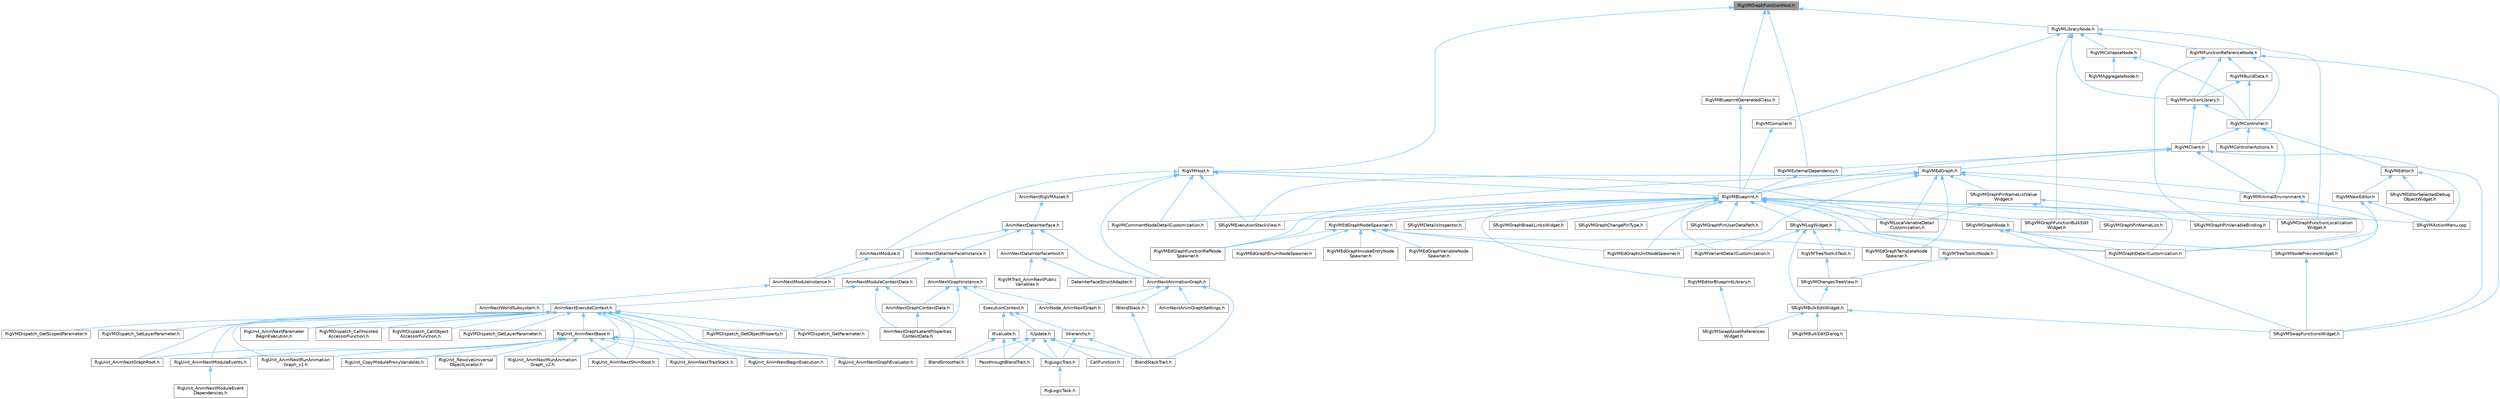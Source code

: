digraph "RigVMGraphFunctionHost.h"
{
 // INTERACTIVE_SVG=YES
 // LATEX_PDF_SIZE
  bgcolor="transparent";
  edge [fontname=Helvetica,fontsize=10,labelfontname=Helvetica,labelfontsize=10];
  node [fontname=Helvetica,fontsize=10,shape=box,height=0.2,width=0.4];
  Node1 [id="Node000001",label="RigVMGraphFunctionHost.h",height=0.2,width=0.4,color="gray40", fillcolor="grey60", style="filled", fontcolor="black",tooltip=" "];
  Node1 -> Node2 [id="edge1_Node000001_Node000002",dir="back",color="steelblue1",style="solid",tooltip=" "];
  Node2 [id="Node000002",label="RigVMBlueprintGeneratedClass.h",height=0.2,width=0.4,color="grey40", fillcolor="white", style="filled",URL="$d4/dec/RigVMBlueprintGeneratedClass_8h.html",tooltip=" "];
  Node2 -> Node3 [id="edge2_Node000002_Node000003",dir="back",color="steelblue1",style="solid",tooltip=" "];
  Node3 [id="Node000003",label="RigVMBlueprint.h",height=0.2,width=0.4,color="grey40", fillcolor="white", style="filled",URL="$df/d44/RigVMBlueprint_8h.html",tooltip=" "];
  Node3 -> Node4 [id="edge3_Node000003_Node000004",dir="back",color="steelblue1",style="solid",tooltip=" "];
  Node4 [id="Node000004",label="RigVMCommentNodeDetailCustomization.h",height=0.2,width=0.4,color="grey40", fillcolor="white", style="filled",URL="$de/ddb/RigVMCommentNodeDetailCustomization_8h.html",tooltip=" "];
  Node3 -> Node5 [id="edge4_Node000003_Node000005",dir="back",color="steelblue1",style="solid",tooltip=" "];
  Node5 [id="Node000005",label="RigVMEdGraphFunctionRefNode\lSpawner.h",height=0.2,width=0.4,color="grey40", fillcolor="white", style="filled",URL="$d3/d16/RigVMEdGraphFunctionRefNodeSpawner_8h.html",tooltip=" "];
  Node3 -> Node6 [id="edge5_Node000003_Node000006",dir="back",color="steelblue1",style="solid",tooltip=" "];
  Node6 [id="Node000006",label="RigVMEdGraphNodeSpawner.h",height=0.2,width=0.4,color="grey40", fillcolor="white", style="filled",URL="$d4/d8b/RigVMEdGraphNodeSpawner_8h.html",tooltip=" "];
  Node6 -> Node7 [id="edge6_Node000006_Node000007",dir="back",color="steelblue1",style="solid",tooltip=" "];
  Node7 [id="Node000007",label="RigVMEdGraphEnumNodeSpawner.h",height=0.2,width=0.4,color="grey40", fillcolor="white", style="filled",URL="$d3/dfd/RigVMEdGraphEnumNodeSpawner_8h.html",tooltip=" "];
  Node6 -> Node5 [id="edge7_Node000006_Node000005",dir="back",color="steelblue1",style="solid",tooltip=" "];
  Node6 -> Node8 [id="edge8_Node000006_Node000008",dir="back",color="steelblue1",style="solid",tooltip=" "];
  Node8 [id="Node000008",label="RigVMEdGraphInvokeEntryNode\lSpawner.h",height=0.2,width=0.4,color="grey40", fillcolor="white", style="filled",URL="$d9/de6/RigVMEdGraphInvokeEntryNodeSpawner_8h.html",tooltip=" "];
  Node6 -> Node9 [id="edge9_Node000006_Node000009",dir="back",color="steelblue1",style="solid",tooltip=" "];
  Node9 [id="Node000009",label="RigVMEdGraphTemplateNode\lSpawner.h",height=0.2,width=0.4,color="grey40", fillcolor="white", style="filled",URL="$d9/d6c/RigVMEdGraphTemplateNodeSpawner_8h.html",tooltip=" "];
  Node6 -> Node10 [id="edge10_Node000006_Node000010",dir="back",color="steelblue1",style="solid",tooltip=" "];
  Node10 [id="Node000010",label="RigVMEdGraphUnitNodeSpawner.h",height=0.2,width=0.4,color="grey40", fillcolor="white", style="filled",URL="$d3/d6b/RigVMEdGraphUnitNodeSpawner_8h.html",tooltip=" "];
  Node6 -> Node11 [id="edge11_Node000006_Node000011",dir="back",color="steelblue1",style="solid",tooltip=" "];
  Node11 [id="Node000011",label="RigVMEdGraphVariableNode\lSpawner.h",height=0.2,width=0.4,color="grey40", fillcolor="white", style="filled",URL="$d0/d83/RigVMEdGraphVariableNodeSpawner_8h.html",tooltip=" "];
  Node3 -> Node10 [id="edge12_Node000003_Node000010",dir="back",color="steelblue1",style="solid",tooltip=" "];
  Node3 -> Node12 [id="edge13_Node000003_Node000012",dir="back",color="steelblue1",style="solid",tooltip=" "];
  Node12 [id="Node000012",label="RigVMEditorBlueprintLibrary.h",height=0.2,width=0.4,color="grey40", fillcolor="white", style="filled",URL="$d9/d31/RigVMEditorBlueprintLibrary_8h.html",tooltip=" "];
  Node12 -> Node13 [id="edge14_Node000012_Node000013",dir="back",color="steelblue1",style="solid",tooltip=" "];
  Node13 [id="Node000013",label="SRigVMSwapAssetReferences\lWidget.h",height=0.2,width=0.4,color="grey40", fillcolor="white", style="filled",URL="$db/d3f/SRigVMSwapAssetReferencesWidget_8h.html",tooltip=" "];
  Node3 -> Node14 [id="edge15_Node000003_Node000014",dir="back",color="steelblue1",style="solid",tooltip=" "];
  Node14 [id="Node000014",label="RigVMGraphDetailCustomization.h",height=0.2,width=0.4,color="grey40", fillcolor="white", style="filled",URL="$da/d8c/RigVMGraphDetailCustomization_8h.html",tooltip=" "];
  Node3 -> Node15 [id="edge16_Node000003_Node000015",dir="back",color="steelblue1",style="solid",tooltip=" "];
  Node15 [id="Node000015",label="RigVMLocalVariableDetail\lCustomization.h",height=0.2,width=0.4,color="grey40", fillcolor="white", style="filled",URL="$de/de8/RigVMLocalVariableDetailCustomization_8h.html",tooltip=" "];
  Node3 -> Node16 [id="edge17_Node000003_Node000016",dir="back",color="steelblue1",style="solid",tooltip=" "];
  Node16 [id="Node000016",label="RigVMTreeToolkitNode.h",height=0.2,width=0.4,color="grey40", fillcolor="white", style="filled",URL="$dc/d84/RigVMTreeToolkitNode_8h.html",tooltip=" "];
  Node16 -> Node17 [id="edge18_Node000016_Node000017",dir="back",color="steelblue1",style="solid",tooltip=" "];
  Node17 [id="Node000017",label="SRigVMChangesTreeView.h",height=0.2,width=0.4,color="grey40", fillcolor="white", style="filled",URL="$dd/d83/SRigVMChangesTreeView_8h.html",tooltip=" "];
  Node17 -> Node18 [id="edge19_Node000017_Node000018",dir="back",color="steelblue1",style="solid",tooltip=" "];
  Node18 [id="Node000018",label="SRigVMBulkEditWidget.h",height=0.2,width=0.4,color="grey40", fillcolor="white", style="filled",URL="$d7/dab/SRigVMBulkEditWidget_8h.html",tooltip=" "];
  Node18 -> Node19 [id="edge20_Node000018_Node000019",dir="back",color="steelblue1",style="solid",tooltip=" "];
  Node19 [id="Node000019",label="SRigVMBulkEditDialog.h",height=0.2,width=0.4,color="grey40", fillcolor="white", style="filled",URL="$dd/d89/SRigVMBulkEditDialog_8h.html",tooltip=" "];
  Node18 -> Node13 [id="edge21_Node000018_Node000013",dir="back",color="steelblue1",style="solid",tooltip=" "];
  Node18 -> Node20 [id="edge22_Node000018_Node000020",dir="back",color="steelblue1",style="solid",tooltip=" "];
  Node20 [id="Node000020",label="SRigVMSwapFunctionsWidget.h",height=0.2,width=0.4,color="grey40", fillcolor="white", style="filled",URL="$d0/da2/SRigVMSwapFunctionsWidget_8h.html",tooltip=" "];
  Node3 -> Node21 [id="edge23_Node000003_Node000021",dir="back",color="steelblue1",style="solid",tooltip=" "];
  Node21 [id="Node000021",label="RigVMVariantDetailCustomization.h",height=0.2,width=0.4,color="grey40", fillcolor="white", style="filled",URL="$d2/db8/RigVMVariantDetailCustomization_8h.html",tooltip=" "];
  Node3 -> Node22 [id="edge24_Node000003_Node000022",dir="back",color="steelblue1",style="solid",tooltip=" "];
  Node22 [id="Node000022",label="SRigVMActionMenu.cpp",height=0.2,width=0.4,color="grey40", fillcolor="white", style="filled",URL="$dc/d4c/SRigVMActionMenu_8cpp.html",tooltip=" "];
  Node3 -> Node23 [id="edge25_Node000003_Node000023",dir="back",color="steelblue1",style="solid",tooltip=" "];
  Node23 [id="Node000023",label="SRigVMDetailsInspector.h",height=0.2,width=0.4,color="grey40", fillcolor="white", style="filled",URL="$df/dfb/SRigVMDetailsInspector_8h.html",tooltip=" "];
  Node3 -> Node24 [id="edge26_Node000003_Node000024",dir="back",color="steelblue1",style="solid",tooltip=" "];
  Node24 [id="Node000024",label="SRigVMExecutionStackView.h",height=0.2,width=0.4,color="grey40", fillcolor="white", style="filled",URL="$d9/d2b/SRigVMExecutionStackView_8h.html",tooltip=" "];
  Node3 -> Node25 [id="edge27_Node000003_Node000025",dir="back",color="steelblue1",style="solid",tooltip=" "];
  Node25 [id="Node000025",label="SRigVMGraphBreakLinksWidget.h",height=0.2,width=0.4,color="grey40", fillcolor="white", style="filled",URL="$d8/d4a/SRigVMGraphBreakLinksWidget_8h.html",tooltip=" "];
  Node3 -> Node26 [id="edge28_Node000003_Node000026",dir="back",color="steelblue1",style="solid",tooltip=" "];
  Node26 [id="Node000026",label="SRigVMGraphChangePinType.h",height=0.2,width=0.4,color="grey40", fillcolor="white", style="filled",URL="$d4/da7/SRigVMGraphChangePinType_8h.html",tooltip=" "];
  Node3 -> Node27 [id="edge29_Node000003_Node000027",dir="back",color="steelblue1",style="solid",tooltip=" "];
  Node27 [id="Node000027",label="SRigVMGraphFunctionBulkEdit\lWidget.h",height=0.2,width=0.4,color="grey40", fillcolor="white", style="filled",URL="$db/dbf/SRigVMGraphFunctionBulkEditWidget_8h.html",tooltip=" "];
  Node3 -> Node28 [id="edge30_Node000003_Node000028",dir="back",color="steelblue1",style="solid",tooltip=" "];
  Node28 [id="Node000028",label="SRigVMGraphFunctionLocalization\lWidget.h",height=0.2,width=0.4,color="grey40", fillcolor="white", style="filled",URL="$dd/d59/SRigVMGraphFunctionLocalizationWidget_8h.html",tooltip=" "];
  Node3 -> Node29 [id="edge31_Node000003_Node000029",dir="back",color="steelblue1",style="solid",tooltip=" "];
  Node29 [id="Node000029",label="SRigVMGraphNode.h",height=0.2,width=0.4,color="grey40", fillcolor="white", style="filled",URL="$d0/d1e/SRigVMGraphNode_8h.html",tooltip=" "];
  Node29 -> Node14 [id="edge32_Node000029_Node000014",dir="back",color="steelblue1",style="solid",tooltip=" "];
  Node29 -> Node30 [id="edge33_Node000029_Node000030",dir="back",color="steelblue1",style="solid",tooltip=" "];
  Node30 [id="Node000030",label="SRigVMNodePreviewWidget.h",height=0.2,width=0.4,color="grey40", fillcolor="white", style="filled",URL="$d5/d72/SRigVMNodePreviewWidget_8h.html",tooltip=" "];
  Node30 -> Node20 [id="edge34_Node000030_Node000020",dir="back",color="steelblue1",style="solid",tooltip=" "];
  Node29 -> Node20 [id="edge35_Node000029_Node000020",dir="back",color="steelblue1",style="solid",tooltip=" "];
  Node3 -> Node31 [id="edge36_Node000003_Node000031",dir="back",color="steelblue1",style="solid",tooltip=" "];
  Node31 [id="Node000031",label="SRigVMGraphPinUserDataPath.h",height=0.2,width=0.4,color="grey40", fillcolor="white", style="filled",URL="$d5/d31/SRigVMGraphPinUserDataPath_8h.html",tooltip=" "];
  Node3 -> Node32 [id="edge37_Node000003_Node000032",dir="back",color="steelblue1",style="solid",tooltip=" "];
  Node32 [id="Node000032",label="SRigVMGraphPinVariableBinding.h",height=0.2,width=0.4,color="grey40", fillcolor="white", style="filled",URL="$db/dca/SRigVMGraphPinVariableBinding_8h.html",tooltip=" "];
  Node3 -> Node33 [id="edge38_Node000003_Node000033",dir="back",color="steelblue1",style="solid",tooltip=" "];
  Node33 [id="Node000033",label="SRigVMLogWidget.h",height=0.2,width=0.4,color="grey40", fillcolor="white", style="filled",URL="$d9/dab/SRigVMLogWidget_8h.html",tooltip=" "];
  Node33 -> Node14 [id="edge39_Node000033_Node000014",dir="back",color="steelblue1",style="solid",tooltip=" "];
  Node33 -> Node34 [id="edge40_Node000033_Node000034",dir="back",color="steelblue1",style="solid",tooltip=" "];
  Node34 [id="Node000034",label="RigVMTreeToolkitTask.h",height=0.2,width=0.4,color="grey40", fillcolor="white", style="filled",URL="$d1/dd5/RigVMTreeToolkitTask_8h.html",tooltip=" "];
  Node34 -> Node17 [id="edge41_Node000034_Node000017",dir="back",color="steelblue1",style="solid",tooltip=" "];
  Node33 -> Node21 [id="edge42_Node000033_Node000021",dir="back",color="steelblue1",style="solid",tooltip=" "];
  Node33 -> Node18 [id="edge43_Node000033_Node000018",dir="back",color="steelblue1",style="solid",tooltip=" "];
  Node1 -> Node35 [id="edge44_Node000001_Node000035",dir="back",color="steelblue1",style="solid",tooltip=" "];
  Node35 [id="Node000035",label="RigVMExternalDependency.h",height=0.2,width=0.4,color="grey40", fillcolor="white", style="filled",URL="$d2/d83/RigVMExternalDependency_8h.html",tooltip=" "];
  Node35 -> Node3 [id="edge45_Node000035_Node000003",dir="back",color="steelblue1",style="solid",tooltip=" "];
  Node1 -> Node36 [id="edge46_Node000001_Node000036",dir="back",color="steelblue1",style="solid",tooltip=" "];
  Node36 [id="Node000036",label="RigVMHost.h",height=0.2,width=0.4,color="grey40", fillcolor="white", style="filled",URL="$d5/d04/RigVMHost_8h.html",tooltip=" "];
  Node36 -> Node37 [id="edge47_Node000036_Node000037",dir="back",color="steelblue1",style="solid",tooltip=" "];
  Node37 [id="Node000037",label="AnimNextAnimationGraph.h",height=0.2,width=0.4,color="grey40", fillcolor="white", style="filled",URL="$d4/dc3/AnimNextAnimationGraph_8h.html",tooltip=" "];
  Node37 -> Node38 [id="edge48_Node000037_Node000038",dir="back",color="steelblue1",style="solid",tooltip=" "];
  Node38 [id="Node000038",label="AnimNextAnimGraphSettings.h",height=0.2,width=0.4,color="grey40", fillcolor="white", style="filled",URL="$d9/da8/AnimNextAnimGraphSettings_8h.html",tooltip=" "];
  Node37 -> Node39 [id="edge49_Node000037_Node000039",dir="back",color="steelblue1",style="solid",tooltip=" "];
  Node39 [id="Node000039",label="AnimNode_AnimNextGraph.h",height=0.2,width=0.4,color="grey40", fillcolor="white", style="filled",URL="$d5/d20/AnimNode__AnimNextGraph_8h.html",tooltip=" "];
  Node37 -> Node40 [id="edge50_Node000037_Node000040",dir="back",color="steelblue1",style="solid",tooltip=" "];
  Node40 [id="Node000040",label="BlendStackTrait.h",height=0.2,width=0.4,color="grey40", fillcolor="white", style="filled",URL="$dd/dc9/BlendStackTrait_8h.html",tooltip=" "];
  Node37 -> Node41 [id="edge51_Node000037_Node000041",dir="back",color="steelblue1",style="solid",tooltip=" "];
  Node41 [id="Node000041",label="IBlendStack.h",height=0.2,width=0.4,color="grey40", fillcolor="white", style="filled",URL="$df/d73/IBlendStack_8h.html",tooltip=" "];
  Node41 -> Node40 [id="edge52_Node000041_Node000040",dir="back",color="steelblue1",style="solid",tooltip=" "];
  Node36 -> Node42 [id="edge53_Node000036_Node000042",dir="back",color="steelblue1",style="solid",tooltip=" "];
  Node42 [id="Node000042",label="AnimNextModule.h",height=0.2,width=0.4,color="grey40", fillcolor="white", style="filled",URL="$d1/dac/AnimNextModule_8h.html",tooltip=" "];
  Node42 -> Node43 [id="edge54_Node000042_Node000043",dir="back",color="steelblue1",style="solid",tooltip=" "];
  Node43 [id="Node000043",label="AnimNextModuleInstance.h",height=0.2,width=0.4,color="grey40", fillcolor="white", style="filled",URL="$d7/dbe/AnimNextModuleInstance_8h.html",tooltip=" "];
  Node43 -> Node44 [id="edge55_Node000043_Node000044",dir="back",color="steelblue1",style="solid",tooltip=" "];
  Node44 [id="Node000044",label="AnimNextWorldSubsystem.h",height=0.2,width=0.4,color="grey40", fillcolor="white", style="filled",URL="$df/d2f/AnimNextWorldSubsystem_8h.html",tooltip=" "];
  Node36 -> Node45 [id="edge56_Node000036_Node000045",dir="back",color="steelblue1",style="solid",tooltip=" "];
  Node45 [id="Node000045",label="AnimNextRigVMAsset.h",height=0.2,width=0.4,color="grey40", fillcolor="white", style="filled",URL="$d8/d0c/AnimNextRigVMAsset_8h.html",tooltip=" "];
  Node45 -> Node46 [id="edge57_Node000045_Node000046",dir="back",color="steelblue1",style="solid",tooltip=" "];
  Node46 [id="Node000046",label="AnimNextDataInterface.h",height=0.2,width=0.4,color="grey40", fillcolor="white", style="filled",URL="$d6/d96/AnimNextDataInterface_8h.html",tooltip=" "];
  Node46 -> Node37 [id="edge58_Node000046_Node000037",dir="back",color="steelblue1",style="solid",tooltip=" "];
  Node46 -> Node47 [id="edge59_Node000046_Node000047",dir="back",color="steelblue1",style="solid",tooltip=" "];
  Node47 [id="Node000047",label="AnimNextDataInterfaceHost.h",height=0.2,width=0.4,color="grey40", fillcolor="white", style="filled",URL="$d8/d6b/AnimNextDataInterfaceHost_8h.html",tooltip=" "];
  Node47 -> Node48 [id="edge60_Node000047_Node000048",dir="back",color="steelblue1",style="solid",tooltip=" "];
  Node48 [id="Node000048",label="DataInterfaceStructAdapter.h",height=0.2,width=0.4,color="grey40", fillcolor="white", style="filled",URL="$d9/ded/DataInterfaceStructAdapter_8h.html",tooltip=" "];
  Node47 -> Node49 [id="edge61_Node000047_Node000049",dir="back",color="steelblue1",style="solid",tooltip=" "];
  Node49 [id="Node000049",label="RigVMTrait_AnimNextPublic\lVariables.h",height=0.2,width=0.4,color="grey40", fillcolor="white", style="filled",URL="$d8/d5a/RigVMTrait__AnimNextPublicVariables_8h.html",tooltip=" "];
  Node46 -> Node50 [id="edge62_Node000046_Node000050",dir="back",color="steelblue1",style="solid",tooltip=" "];
  Node50 [id="Node000050",label="AnimNextDataInterfaceInstance.h",height=0.2,width=0.4,color="grey40", fillcolor="white", style="filled",URL="$d4/dc0/AnimNextDataInterfaceInstance_8h.html",tooltip=" "];
  Node50 -> Node51 [id="edge63_Node000050_Node000051",dir="back",color="steelblue1",style="solid",tooltip=" "];
  Node51 [id="Node000051",label="AnimNextGraphInstance.h",height=0.2,width=0.4,color="grey40", fillcolor="white", style="filled",URL="$df/d5e/AnimNextGraphInstance_8h.html",tooltip=" "];
  Node51 -> Node52 [id="edge64_Node000051_Node000052",dir="back",color="steelblue1",style="solid",tooltip=" "];
  Node52 [id="Node000052",label="AnimNextGraphContextData.h",height=0.2,width=0.4,color="grey40", fillcolor="white", style="filled",URL="$d6/d0a/AnimNextGraphContextData_8h.html",tooltip=" "];
  Node52 -> Node53 [id="edge65_Node000052_Node000053",dir="back",color="steelblue1",style="solid",tooltip=" "];
  Node53 [id="Node000053",label="AnimNextGraphLatentProperties\lContextData.h",height=0.2,width=0.4,color="grey40", fillcolor="white", style="filled",URL="$da/d49/AnimNextGraphLatentPropertiesContextData_8h.html",tooltip=" "];
  Node51 -> Node53 [id="edge66_Node000051_Node000053",dir="back",color="steelblue1",style="solid",tooltip=" "];
  Node51 -> Node39 [id="edge67_Node000051_Node000039",dir="back",color="steelblue1",style="solid",tooltip=" "];
  Node51 -> Node54 [id="edge68_Node000051_Node000054",dir="back",color="steelblue1",style="solid",tooltip=" "];
  Node54 [id="Node000054",label="ExecutionContext.h",height=0.2,width=0.4,color="grey40", fillcolor="white", style="filled",URL="$d2/da1/ExecutionContext_8h.html",tooltip=" "];
  Node54 -> Node55 [id="edge69_Node000054_Node000055",dir="back",color="steelblue1",style="solid",tooltip=" "];
  Node55 [id="Node000055",label="IEvaluate.h",height=0.2,width=0.4,color="grey40", fillcolor="white", style="filled",URL="$d8/d35/IEvaluate_8h.html",tooltip=" "];
  Node55 -> Node56 [id="edge70_Node000055_Node000056",dir="back",color="steelblue1",style="solid",tooltip=" "];
  Node56 [id="Node000056",label="BlendSmoother.h",height=0.2,width=0.4,color="grey40", fillcolor="white", style="filled",URL="$d8/d3e/BlendSmoother_8h.html",tooltip=" "];
  Node55 -> Node57 [id="edge71_Node000055_Node000057",dir="back",color="steelblue1",style="solid",tooltip=" "];
  Node57 [id="Node000057",label="PassthroughBlendTrait.h",height=0.2,width=0.4,color="grey40", fillcolor="white", style="filled",URL="$d7/d0b/PassthroughBlendTrait_8h.html",tooltip=" "];
  Node55 -> Node58 [id="edge72_Node000055_Node000058",dir="back",color="steelblue1",style="solid",tooltip=" "];
  Node58 [id="Node000058",label="RigLogicTrait.h",height=0.2,width=0.4,color="grey40", fillcolor="white", style="filled",URL="$d7/dfd/RigLogicTrait_8h.html",tooltip=" "];
  Node58 -> Node59 [id="edge73_Node000058_Node000059",dir="back",color="steelblue1",style="solid",tooltip=" "];
  Node59 [id="Node000059",label="RigLogicTask.h",height=0.2,width=0.4,color="grey40", fillcolor="white", style="filled",URL="$dd/de7/RigLogicTask_8h.html",tooltip=" "];
  Node54 -> Node60 [id="edge74_Node000054_Node000060",dir="back",color="steelblue1",style="solid",tooltip=" "];
  Node60 [id="Node000060",label="IHierarchy.h",height=0.2,width=0.4,color="grey40", fillcolor="white", style="filled",URL="$d6/d76/IHierarchy_8h.html",tooltip=" "];
  Node60 -> Node40 [id="edge75_Node000060_Node000040",dir="back",color="steelblue1",style="solid",tooltip=" "];
  Node60 -> Node58 [id="edge76_Node000060_Node000058",dir="back",color="steelblue1",style="solid",tooltip=" "];
  Node54 -> Node61 [id="edge77_Node000054_Node000061",dir="back",color="steelblue1",style="solid",tooltip=" "];
  Node61 [id="Node000061",label="IUpdate.h",height=0.2,width=0.4,color="grey40", fillcolor="white", style="filled",URL="$d9/d18/IUpdate_8h.html",tooltip=" "];
  Node61 -> Node56 [id="edge78_Node000061_Node000056",dir="back",color="steelblue1",style="solid",tooltip=" "];
  Node61 -> Node40 [id="edge79_Node000061_Node000040",dir="back",color="steelblue1",style="solid",tooltip=" "];
  Node61 -> Node62 [id="edge80_Node000061_Node000062",dir="back",color="steelblue1",style="solid",tooltip=" "];
  Node62 [id="Node000062",label="CallFunction.h",height=0.2,width=0.4,color="grey40", fillcolor="white", style="filled",URL="$d0/dcd/CallFunction_8h.html",tooltip=" "];
  Node61 -> Node57 [id="edge81_Node000061_Node000057",dir="back",color="steelblue1",style="solid",tooltip=" "];
  Node61 -> Node58 [id="edge82_Node000061_Node000058",dir="back",color="steelblue1",style="solid",tooltip=" "];
  Node50 -> Node63 [id="edge83_Node000050_Node000063",dir="back",color="steelblue1",style="solid",tooltip=" "];
  Node63 [id="Node000063",label="AnimNextModuleContextData.h",height=0.2,width=0.4,color="grey40", fillcolor="white", style="filled",URL="$d8/d3c/AnimNextModuleContextData_8h.html",tooltip=" "];
  Node63 -> Node64 [id="edge84_Node000063_Node000064",dir="back",color="steelblue1",style="solid",tooltip=" "];
  Node64 [id="Node000064",label="AnimNextExecuteContext.h",height=0.2,width=0.4,color="grey40", fillcolor="white", style="filled",URL="$de/da5/AnimNextExecuteContext_8h.html",tooltip=" "];
  Node64 -> Node65 [id="edge85_Node000064_Node000065",dir="back",color="steelblue1",style="solid",tooltip=" "];
  Node65 [id="Node000065",label="RigUnit_AnimNextBase.h",height=0.2,width=0.4,color="grey40", fillcolor="white", style="filled",URL="$df/d32/RigUnit__AnimNextBase_8h.html",tooltip=" "];
  Node65 -> Node66 [id="edge86_Node000065_Node000066",dir="back",color="steelblue1",style="solid",tooltip=" "];
  Node66 [id="Node000066",label="RigUnit_AnimNextBeginExecution.h",height=0.2,width=0.4,color="grey40", fillcolor="white", style="filled",URL="$df/d5a/RigUnit__AnimNextBeginExecution_8h.html",tooltip=" "];
  Node65 -> Node67 [id="edge87_Node000065_Node000067",dir="back",color="steelblue1",style="solid",tooltip=" "];
  Node67 [id="Node000067",label="RigUnit_AnimNextGraphEvaluator.h",height=0.2,width=0.4,color="grey40", fillcolor="white", style="filled",URL="$db/dea/RigUnit__AnimNextGraphEvaluator_8h.html",tooltip=" "];
  Node65 -> Node68 [id="edge88_Node000065_Node000068",dir="back",color="steelblue1",style="solid",tooltip=" "];
  Node68 [id="Node000068",label="RigUnit_AnimNextGraphRoot.h",height=0.2,width=0.4,color="grey40", fillcolor="white", style="filled",URL="$db/db2/RigUnit__AnimNextGraphRoot_8h.html",tooltip=" "];
  Node65 -> Node69 [id="edge89_Node000065_Node000069",dir="back",color="steelblue1",style="solid",tooltip=" "];
  Node69 [id="Node000069",label="RigUnit_AnimNextModuleEvents.h",height=0.2,width=0.4,color="grey40", fillcolor="white", style="filled",URL="$db/d6a/RigUnit__AnimNextModuleEvents_8h.html",tooltip=" "];
  Node69 -> Node70 [id="edge90_Node000069_Node000070",dir="back",color="steelblue1",style="solid",tooltip=" "];
  Node70 [id="Node000070",label="RigUnit_AnimNextModuleEvent\lDependencies.h",height=0.2,width=0.4,color="grey40", fillcolor="white", style="filled",URL="$d3/dde/RigUnit__AnimNextModuleEventDependencies_8h.html",tooltip=" "];
  Node65 -> Node71 [id="edge91_Node000065_Node000071",dir="back",color="steelblue1",style="solid",tooltip=" "];
  Node71 [id="Node000071",label="RigUnit_AnimNextRunAnimation\lGraph_v1.h",height=0.2,width=0.4,color="grey40", fillcolor="white", style="filled",URL="$d1/df7/RigUnit__AnimNextRunAnimationGraph__v1_8h.html",tooltip=" "];
  Node65 -> Node72 [id="edge92_Node000065_Node000072",dir="back",color="steelblue1",style="solid",tooltip=" "];
  Node72 [id="Node000072",label="RigUnit_AnimNextRunAnimation\lGraph_v2.h",height=0.2,width=0.4,color="grey40", fillcolor="white", style="filled",URL="$d6/d84/RigUnit__AnimNextRunAnimationGraph__v2_8h.html",tooltip=" "];
  Node65 -> Node73 [id="edge93_Node000065_Node000073",dir="back",color="steelblue1",style="solid",tooltip=" "];
  Node73 [id="Node000073",label="RigUnit_AnimNextShimRoot.h",height=0.2,width=0.4,color="grey40", fillcolor="white", style="filled",URL="$de/d67/RigUnit__AnimNextShimRoot_8h.html",tooltip=" "];
  Node65 -> Node74 [id="edge94_Node000065_Node000074",dir="back",color="steelblue1",style="solid",tooltip=" "];
  Node74 [id="Node000074",label="RigUnit_AnimNextTraitStack.h",height=0.2,width=0.4,color="grey40", fillcolor="white", style="filled",URL="$d0/d14/RigUnit__AnimNextTraitStack_8h.html",tooltip=" "];
  Node65 -> Node75 [id="edge95_Node000065_Node000075",dir="back",color="steelblue1",style="solid",tooltip=" "];
  Node75 [id="Node000075",label="RigUnit_CopyModuleProxyVariables.h",height=0.2,width=0.4,color="grey40", fillcolor="white", style="filled",URL="$d8/d2f/RigUnit__CopyModuleProxyVariables_8h.html",tooltip=" "];
  Node65 -> Node76 [id="edge96_Node000065_Node000076",dir="back",color="steelblue1",style="solid",tooltip=" "];
  Node76 [id="Node000076",label="RigUnit_ResolveUniversal\lObjectLocator.h",height=0.2,width=0.4,color="grey40", fillcolor="white", style="filled",URL="$d2/d10/RigUnit__ResolveUniversalObjectLocator_8h.html",tooltip=" "];
  Node64 -> Node66 [id="edge97_Node000064_Node000066",dir="back",color="steelblue1",style="solid",tooltip=" "];
  Node64 -> Node67 [id="edge98_Node000064_Node000067",dir="back",color="steelblue1",style="solid",tooltip=" "];
  Node64 -> Node68 [id="edge99_Node000064_Node000068",dir="back",color="steelblue1",style="solid",tooltip=" "];
  Node64 -> Node69 [id="edge100_Node000064_Node000069",dir="back",color="steelblue1",style="solid",tooltip=" "];
  Node64 -> Node77 [id="edge101_Node000064_Node000077",dir="back",color="steelblue1",style="solid",tooltip=" "];
  Node77 [id="Node000077",label="RigUnit_AnimNextParameter\lBeginExecution.h",height=0.2,width=0.4,color="grey40", fillcolor="white", style="filled",URL="$df/d50/RigUnit__AnimNextParameterBeginExecution_8h.html",tooltip=" "];
  Node64 -> Node71 [id="edge102_Node000064_Node000071",dir="back",color="steelblue1",style="solid",tooltip=" "];
  Node64 -> Node72 [id="edge103_Node000064_Node000072",dir="back",color="steelblue1",style="solid",tooltip=" "];
  Node64 -> Node73 [id="edge104_Node000064_Node000073",dir="back",color="steelblue1",style="solid",tooltip=" "];
  Node64 -> Node74 [id="edge105_Node000064_Node000074",dir="back",color="steelblue1",style="solid",tooltip=" "];
  Node64 -> Node78 [id="edge106_Node000064_Node000078",dir="back",color="steelblue1",style="solid",tooltip=" "];
  Node78 [id="Node000078",label="RigVMDispatch_CallHoisted\lAccessorFunction.h",height=0.2,width=0.4,color="grey40", fillcolor="white", style="filled",URL="$d1/d9e/RigVMDispatch__CallHoistedAccessorFunction_8h.html",tooltip=" "];
  Node64 -> Node79 [id="edge107_Node000064_Node000079",dir="back",color="steelblue1",style="solid",tooltip=" "];
  Node79 [id="Node000079",label="RigVMDispatch_CallObject\lAccessorFunction.h",height=0.2,width=0.4,color="grey40", fillcolor="white", style="filled",URL="$de/da6/RigVMDispatch__CallObjectAccessorFunction_8h.html",tooltip=" "];
  Node64 -> Node80 [id="edge108_Node000064_Node000080",dir="back",color="steelblue1",style="solid",tooltip=" "];
  Node80 [id="Node000080",label="RigVMDispatch_GetLayerParameter.h",height=0.2,width=0.4,color="grey40", fillcolor="white", style="filled",URL="$d1/dad/RigVMDispatch__GetLayerParameter_8h.html",tooltip=" "];
  Node64 -> Node81 [id="edge109_Node000064_Node000081",dir="back",color="steelblue1",style="solid",tooltip=" "];
  Node81 [id="Node000081",label="RigVMDispatch_GetObjectProperty.h",height=0.2,width=0.4,color="grey40", fillcolor="white", style="filled",URL="$d3/d6d/RigVMDispatch__GetObjectProperty_8h.html",tooltip=" "];
  Node64 -> Node82 [id="edge110_Node000064_Node000082",dir="back",color="steelblue1",style="solid",tooltip=" "];
  Node82 [id="Node000082",label="RigVMDispatch_GetParameter.h",height=0.2,width=0.4,color="grey40", fillcolor="white", style="filled",URL="$dd/d34/RigVMDispatch__GetParameter_8h.html",tooltip=" "];
  Node64 -> Node83 [id="edge111_Node000064_Node000083",dir="back",color="steelblue1",style="solid",tooltip=" "];
  Node83 [id="Node000083",label="RigVMDispatch_GetScopedParameter.h",height=0.2,width=0.4,color="grey40", fillcolor="white", style="filled",URL="$d0/dc7/RigVMDispatch__GetScopedParameter_8h.html",tooltip=" "];
  Node64 -> Node84 [id="edge112_Node000064_Node000084",dir="back",color="steelblue1",style="solid",tooltip=" "];
  Node84 [id="Node000084",label="RigVMDispatch_SetLayerParameter.h",height=0.2,width=0.4,color="grey40", fillcolor="white", style="filled",URL="$d8/de9/RigVMDispatch__SetLayerParameter_8h.html",tooltip=" "];
  Node63 -> Node52 [id="edge113_Node000063_Node000052",dir="back",color="steelblue1",style="solid",tooltip=" "];
  Node63 -> Node53 [id="edge114_Node000063_Node000053",dir="back",color="steelblue1",style="solid",tooltip=" "];
  Node50 -> Node43 [id="edge115_Node000050_Node000043",dir="back",color="steelblue1",style="solid",tooltip=" "];
  Node46 -> Node42 [id="edge116_Node000046_Node000042",dir="back",color="steelblue1",style="solid",tooltip=" "];
  Node36 -> Node3 [id="edge117_Node000036_Node000003",dir="back",color="steelblue1",style="solid",tooltip=" "];
  Node36 -> Node4 [id="edge118_Node000036_Node000004",dir="back",color="steelblue1",style="solid",tooltip=" "];
  Node36 -> Node15 [id="edge119_Node000036_Node000015",dir="back",color="steelblue1",style="solid",tooltip=" "];
  Node36 -> Node24 [id="edge120_Node000036_Node000024",dir="back",color="steelblue1",style="solid",tooltip=" "];
  Node1 -> Node85 [id="edge121_Node000001_Node000085",dir="back",color="steelblue1",style="solid",tooltip=" "];
  Node85 [id="Node000085",label="RigVMLibraryNode.h",height=0.2,width=0.4,color="grey40", fillcolor="white", style="filled",URL="$d5/dfd/RigVMLibraryNode_8h.html",tooltip=" "];
  Node85 -> Node86 [id="edge122_Node000085_Node000086",dir="back",color="steelblue1",style="solid",tooltip=" "];
  Node86 [id="Node000086",label="RigVMCollapseNode.h",height=0.2,width=0.4,color="grey40", fillcolor="white", style="filled",URL="$d1/d95/RigVMCollapseNode_8h.html",tooltip=" "];
  Node86 -> Node87 [id="edge123_Node000086_Node000087",dir="back",color="steelblue1",style="solid",tooltip=" "];
  Node87 [id="Node000087",label="RigVMAggregateNode.h",height=0.2,width=0.4,color="grey40", fillcolor="white", style="filled",URL="$d7/d89/RigVMAggregateNode_8h.html",tooltip=" "];
  Node86 -> Node88 [id="edge124_Node000086_Node000088",dir="back",color="steelblue1",style="solid",tooltip=" "];
  Node88 [id="Node000088",label="RigVMController.h",height=0.2,width=0.4,color="grey40", fillcolor="white", style="filled",URL="$da/d1e/RigVMController_8h.html",tooltip=" "];
  Node88 -> Node89 [id="edge125_Node000088_Node000089",dir="back",color="steelblue1",style="solid",tooltip=" "];
  Node89 [id="Node000089",label="RigVMClient.h",height=0.2,width=0.4,color="grey40", fillcolor="white", style="filled",URL="$db/d93/RigVMClient_8h.html",tooltip=" "];
  Node89 -> Node3 [id="edge126_Node000089_Node000003",dir="back",color="steelblue1",style="solid",tooltip=" "];
  Node89 -> Node90 [id="edge127_Node000089_Node000090",dir="back",color="steelblue1",style="solid",tooltip=" "];
  Node90 [id="Node000090",label="RigVMEdGraph.h",height=0.2,width=0.4,color="grey40", fillcolor="white", style="filled",URL="$d9/d8c/RigVMEdGraph_8h.html",tooltip=" "];
  Node90 -> Node3 [id="edge128_Node000090_Node000003",dir="back",color="steelblue1",style="solid",tooltip=" "];
  Node90 -> Node5 [id="edge129_Node000090_Node000005",dir="back",color="steelblue1",style="solid",tooltip=" "];
  Node90 -> Node9 [id="edge130_Node000090_Node000009",dir="back",color="steelblue1",style="solid",tooltip=" "];
  Node90 -> Node10 [id="edge131_Node000090_Node000010",dir="back",color="steelblue1",style="solid",tooltip=" "];
  Node90 -> Node14 [id="edge132_Node000090_Node000014",dir="back",color="steelblue1",style="solid",tooltip=" "];
  Node90 -> Node15 [id="edge133_Node000090_Node000015",dir="back",color="steelblue1",style="solid",tooltip=" "];
  Node90 -> Node91 [id="edge134_Node000090_Node000091",dir="back",color="steelblue1",style="solid",tooltip=" "];
  Node91 [id="Node000091",label="RigVMMinimalEnvironment.h",height=0.2,width=0.4,color="grey40", fillcolor="white", style="filled",URL="$d4/d4a/RigVMMinimalEnvironment_8h.html",tooltip=" "];
  Node91 -> Node30 [id="edge135_Node000091_Node000030",dir="back",color="steelblue1",style="solid",tooltip=" "];
  Node90 -> Node24 [id="edge136_Node000090_Node000024",dir="back",color="steelblue1",style="solid",tooltip=" "];
  Node90 -> Node92 [id="edge137_Node000090_Node000092",dir="back",color="steelblue1",style="solid",tooltip=" "];
  Node92 [id="Node000092",label="SRigVMGraphPinNameListValue\lWidget.h",height=0.2,width=0.4,color="grey40", fillcolor="white", style="filled",URL="$dc/dac/SRigVMGraphPinNameListValueWidget_8h.html",tooltip=" "];
  Node92 -> Node14 [id="edge138_Node000092_Node000014",dir="back",color="steelblue1",style="solid",tooltip=" "];
  Node92 -> Node15 [id="edge139_Node000092_Node000015",dir="back",color="steelblue1",style="solid",tooltip=" "];
  Node92 -> Node93 [id="edge140_Node000092_Node000093",dir="back",color="steelblue1",style="solid",tooltip=" "];
  Node93 [id="Node000093",label="SRigVMGraphPinNameList.h",height=0.2,width=0.4,color="grey40", fillcolor="white", style="filled",URL="$d7/dfc/SRigVMGraphPinNameList_8h.html",tooltip=" "];
  Node89 -> Node35 [id="edge141_Node000089_Node000035",dir="back",color="steelblue1",style="solid",tooltip=" "];
  Node89 -> Node91 [id="edge142_Node000089_Node000091",dir="back",color="steelblue1",style="solid",tooltip=" "];
  Node89 -> Node20 [id="edge143_Node000089_Node000020",dir="back",color="steelblue1",style="solid",tooltip=" "];
  Node88 -> Node94 [id="edge144_Node000088_Node000094",dir="back",color="steelblue1",style="solid",tooltip=" "];
  Node94 [id="Node000094",label="RigVMControllerActions.h",height=0.2,width=0.4,color="grey40", fillcolor="white", style="filled",URL="$d3/dc4/RigVMControllerActions_8h.html",tooltip=" "];
  Node88 -> Node95 [id="edge145_Node000088_Node000095",dir="back",color="steelblue1",style="solid",tooltip=" "];
  Node95 [id="Node000095",label="RigVMEditor.h",height=0.2,width=0.4,color="grey40", fillcolor="white", style="filled",URL="$d3/d13/RigVMEditor_8h.html",tooltip=" "];
  Node95 -> Node96 [id="edge146_Node000095_Node000096",dir="back",color="steelblue1",style="solid",tooltip=" "];
  Node96 [id="Node000096",label="RigVMNewEditor.h",height=0.2,width=0.4,color="grey40", fillcolor="white", style="filled",URL="$df/dd1/RigVMNewEditor_8h.html",tooltip=" "];
  Node96 -> Node14 [id="edge147_Node000096_Node000014",dir="back",color="steelblue1",style="solid",tooltip=" "];
  Node96 -> Node22 [id="edge148_Node000096_Node000022",dir="back",color="steelblue1",style="solid",tooltip=" "];
  Node95 -> Node22 [id="edge149_Node000095_Node000022",dir="back",color="steelblue1",style="solid",tooltip=" "];
  Node95 -> Node97 [id="edge150_Node000095_Node000097",dir="back",color="steelblue1",style="solid",tooltip=" "];
  Node97 [id="Node000097",label="SRigVMEditorSelectedDebug\lObjectWidget.h",height=0.2,width=0.4,color="grey40", fillcolor="white", style="filled",URL="$d9/dcd/SRigVMEditorSelectedDebugObjectWidget_8h.html",tooltip=" "];
  Node88 -> Node91 [id="edge151_Node000088_Node000091",dir="back",color="steelblue1",style="solid",tooltip=" "];
  Node85 -> Node98 [id="edge152_Node000085_Node000098",dir="back",color="steelblue1",style="solid",tooltip=" "];
  Node98 [id="Node000098",label="RigVMCompiler.h",height=0.2,width=0.4,color="grey40", fillcolor="white", style="filled",URL="$d7/d63/RigVMCompiler_8h.html",tooltip=" "];
  Node98 -> Node3 [id="edge153_Node000098_Node000003",dir="back",color="steelblue1",style="solid",tooltip=" "];
  Node85 -> Node99 [id="edge154_Node000085_Node000099",dir="back",color="steelblue1",style="solid",tooltip=" "];
  Node99 [id="Node000099",label="RigVMFunctionLibrary.h",height=0.2,width=0.4,color="grey40", fillcolor="white", style="filled",URL="$da/d39/RigVMFunctionLibrary_8h.html",tooltip=" "];
  Node99 -> Node89 [id="edge155_Node000099_Node000089",dir="back",color="steelblue1",style="solid",tooltip=" "];
  Node99 -> Node88 [id="edge156_Node000099_Node000088",dir="back",color="steelblue1",style="solid",tooltip=" "];
  Node85 -> Node100 [id="edge157_Node000085_Node000100",dir="back",color="steelblue1",style="solid",tooltip=" "];
  Node100 [id="Node000100",label="RigVMFunctionReferenceNode.h",height=0.2,width=0.4,color="grey40", fillcolor="white", style="filled",URL="$d8/dae/RigVMFunctionReferenceNode_8h.html",tooltip=" "];
  Node100 -> Node101 [id="edge158_Node000100_Node000101",dir="back",color="steelblue1",style="solid",tooltip=" "];
  Node101 [id="Node000101",label="RigVMBuildData.h",height=0.2,width=0.4,color="grey40", fillcolor="white", style="filled",URL="$df/d5a/RigVMBuildData_8h.html",tooltip=" "];
  Node101 -> Node88 [id="edge159_Node000101_Node000088",dir="back",color="steelblue1",style="solid",tooltip=" "];
  Node101 -> Node99 [id="edge160_Node000101_Node000099",dir="back",color="steelblue1",style="solid",tooltip=" "];
  Node100 -> Node88 [id="edge161_Node000100_Node000088",dir="back",color="steelblue1",style="solid",tooltip=" "];
  Node100 -> Node99 [id="edge162_Node000100_Node000099",dir="back",color="steelblue1",style="solid",tooltip=" "];
  Node100 -> Node32 [id="edge163_Node000100_Node000032",dir="back",color="steelblue1",style="solid",tooltip=" "];
  Node100 -> Node20 [id="edge164_Node000100_Node000020",dir="back",color="steelblue1",style="solid",tooltip=" "];
  Node85 -> Node27 [id="edge165_Node000085_Node000027",dir="back",color="steelblue1",style="solid",tooltip=" "];
  Node85 -> Node28 [id="edge166_Node000085_Node000028",dir="back",color="steelblue1",style="solid",tooltip=" "];
}
